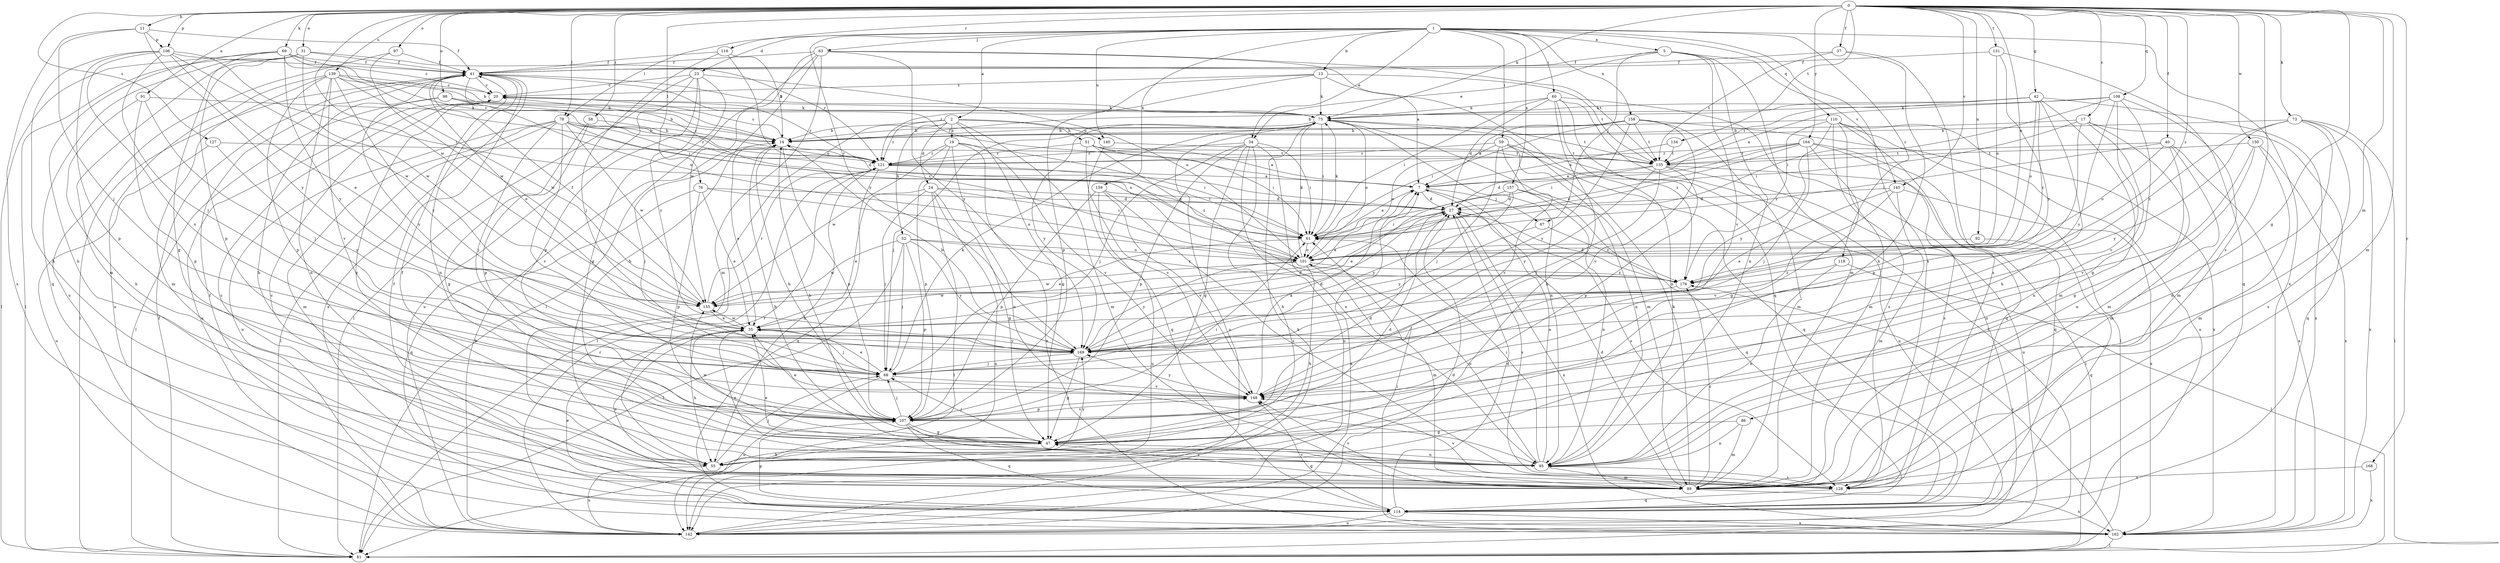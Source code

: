 strict digraph  {
0;
1;
2;
5;
7;
11;
13;
14;
17;
19;
20;
23;
24;
27;
31;
34;
35;
37;
40;
41;
42;
47;
51;
52;
55;
58;
59;
60;
61;
63;
67;
68;
69;
73;
75;
76;
78;
81;
86;
88;
91;
92;
95;
97;
98;
101;
106;
107;
108;
110;
114;
116;
118;
121;
127;
128;
131;
134;
135;
139;
140;
142;
145;
148;
150;
155;
157;
158;
159;
162;
164;
168;
169;
176;
0 -> 11  [label=b];
0 -> 17  [label=c];
0 -> 31  [label=e];
0 -> 37  [label=f];
0 -> 40  [label=f];
0 -> 42  [label=g];
0 -> 47  [label=g];
0 -> 58  [label=i];
0 -> 69  [label=k];
0 -> 73  [label=k];
0 -> 75  [label=k];
0 -> 76  [label=l];
0 -> 78  [label=l];
0 -> 86  [label=m];
0 -> 88  [label=m];
0 -> 91  [label=n];
0 -> 92  [label=n];
0 -> 97  [label=o];
0 -> 98  [label=o];
0 -> 101  [label=o];
0 -> 106  [label=p];
0 -> 108  [label=q];
0 -> 116  [label=r];
0 -> 127  [label=s];
0 -> 128  [label=s];
0 -> 131  [label=t];
0 -> 134  [label=t];
0 -> 139  [label=u];
0 -> 145  [label=v];
0 -> 150  [label=w];
0 -> 155  [label=w];
0 -> 164  [label=y];
0 -> 168  [label=y];
0 -> 176  [label=z];
1 -> 2  [label=a];
1 -> 5  [label=a];
1 -> 13  [label=b];
1 -> 23  [label=d];
1 -> 34  [label=e];
1 -> 59  [label=i];
1 -> 60  [label=i];
1 -> 63  [label=j];
1 -> 78  [label=l];
1 -> 110  [label=q];
1 -> 118  [label=r];
1 -> 128  [label=s];
1 -> 140  [label=u];
1 -> 157  [label=x];
1 -> 158  [label=x];
1 -> 159  [label=x];
1 -> 162  [label=x];
1 -> 169  [label=y];
2 -> 14  [label=b];
2 -> 19  [label=c];
2 -> 24  [label=d];
2 -> 47  [label=g];
2 -> 51  [label=h];
2 -> 52  [label=h];
2 -> 81  [label=l];
2 -> 88  [label=m];
2 -> 121  [label=r];
2 -> 140  [label=u];
5 -> 34  [label=e];
5 -> 41  [label=f];
5 -> 67  [label=j];
5 -> 88  [label=m];
5 -> 95  [label=n];
5 -> 145  [label=v];
5 -> 148  [label=v];
7 -> 27  [label=d];
7 -> 41  [label=f];
7 -> 67  [label=j];
7 -> 128  [label=s];
11 -> 41  [label=f];
11 -> 68  [label=j];
11 -> 106  [label=p];
11 -> 162  [label=x];
11 -> 169  [label=y];
13 -> 20  [label=c];
13 -> 75  [label=k];
13 -> 107  [label=p];
13 -> 114  [label=q];
13 -> 121  [label=r];
13 -> 135  [label=t];
14 -> 20  [label=c];
14 -> 35  [label=e];
14 -> 68  [label=j];
14 -> 107  [label=p];
14 -> 121  [label=r];
17 -> 14  [label=b];
17 -> 61  [label=i];
17 -> 88  [label=m];
17 -> 95  [label=n];
17 -> 107  [label=p];
17 -> 114  [label=q];
19 -> 61  [label=i];
19 -> 95  [label=n];
19 -> 107  [label=p];
19 -> 121  [label=r];
19 -> 148  [label=v];
19 -> 155  [label=w];
19 -> 162  [label=x];
20 -> 75  [label=k];
20 -> 121  [label=r];
20 -> 142  [label=u];
23 -> 20  [label=c];
23 -> 47  [label=g];
23 -> 81  [label=l];
23 -> 101  [label=o];
23 -> 107  [label=p];
23 -> 142  [label=u];
23 -> 169  [label=y];
24 -> 27  [label=d];
24 -> 35  [label=e];
24 -> 47  [label=g];
24 -> 61  [label=i];
24 -> 68  [label=j];
24 -> 81  [label=l];
24 -> 142  [label=u];
27 -> 61  [label=i];
27 -> 128  [label=s];
27 -> 162  [label=x];
31 -> 41  [label=f];
31 -> 81  [label=l];
31 -> 88  [label=m];
31 -> 107  [label=p];
31 -> 114  [label=q];
31 -> 121  [label=r];
31 -> 155  [label=w];
34 -> 47  [label=g];
34 -> 55  [label=h];
34 -> 61  [label=i];
34 -> 68  [label=j];
34 -> 95  [label=n];
34 -> 107  [label=p];
34 -> 121  [label=r];
34 -> 142  [label=u];
35 -> 27  [label=d];
35 -> 55  [label=h];
35 -> 68  [label=j];
35 -> 95  [label=n];
35 -> 155  [label=w];
35 -> 169  [label=y];
37 -> 41  [label=f];
37 -> 55  [label=h];
37 -> 128  [label=s];
37 -> 135  [label=t];
40 -> 61  [label=i];
40 -> 88  [label=m];
40 -> 95  [label=n];
40 -> 101  [label=o];
40 -> 135  [label=t];
40 -> 162  [label=x];
41 -> 20  [label=c];
41 -> 35  [label=e];
41 -> 55  [label=h];
41 -> 81  [label=l];
41 -> 95  [label=n];
41 -> 101  [label=o];
41 -> 162  [label=x];
42 -> 14  [label=b];
42 -> 55  [label=h];
42 -> 75  [label=k];
42 -> 88  [label=m];
42 -> 101  [label=o];
42 -> 135  [label=t];
42 -> 162  [label=x];
42 -> 176  [label=z];
47 -> 14  [label=b];
47 -> 20  [label=c];
47 -> 27  [label=d];
47 -> 55  [label=h];
47 -> 68  [label=j];
47 -> 95  [label=n];
47 -> 155  [label=w];
51 -> 7  [label=a];
51 -> 61  [label=i];
51 -> 121  [label=r];
51 -> 135  [label=t];
51 -> 148  [label=v];
51 -> 176  [label=z];
52 -> 68  [label=j];
52 -> 81  [label=l];
52 -> 101  [label=o];
52 -> 107  [label=p];
52 -> 155  [label=w];
52 -> 169  [label=y];
52 -> 176  [label=z];
55 -> 68  [label=j];
55 -> 121  [label=r];
55 -> 142  [label=u];
55 -> 169  [label=y];
58 -> 14  [label=b];
58 -> 47  [label=g];
58 -> 107  [label=p];
59 -> 68  [label=j];
59 -> 95  [label=n];
59 -> 101  [label=o];
59 -> 114  [label=q];
59 -> 121  [label=r];
59 -> 142  [label=u];
59 -> 148  [label=v];
60 -> 27  [label=d];
60 -> 55  [label=h];
60 -> 61  [label=i];
60 -> 75  [label=k];
60 -> 81  [label=l];
60 -> 95  [label=n];
60 -> 142  [label=u];
60 -> 176  [label=z];
61 -> 7  [label=a];
61 -> 35  [label=e];
61 -> 75  [label=k];
61 -> 101  [label=o];
63 -> 7  [label=a];
63 -> 41  [label=f];
63 -> 55  [label=h];
63 -> 81  [label=l];
63 -> 88  [label=m];
63 -> 135  [label=t];
63 -> 155  [label=w];
63 -> 169  [label=y];
67 -> 169  [label=y];
67 -> 176  [label=z];
68 -> 35  [label=e];
68 -> 75  [label=k];
68 -> 142  [label=u];
68 -> 148  [label=v];
69 -> 14  [label=b];
69 -> 20  [label=c];
69 -> 41  [label=f];
69 -> 47  [label=g];
69 -> 55  [label=h];
69 -> 81  [label=l];
69 -> 121  [label=r];
69 -> 169  [label=y];
73 -> 14  [label=b];
73 -> 81  [label=l];
73 -> 95  [label=n];
73 -> 128  [label=s];
73 -> 162  [label=x];
73 -> 169  [label=y];
73 -> 176  [label=z];
75 -> 14  [label=b];
75 -> 41  [label=f];
75 -> 61  [label=i];
75 -> 68  [label=j];
75 -> 88  [label=m];
75 -> 95  [label=n];
75 -> 101  [label=o];
75 -> 135  [label=t];
75 -> 142  [label=u];
75 -> 169  [label=y];
76 -> 27  [label=d];
76 -> 35  [label=e];
76 -> 101  [label=o];
76 -> 107  [label=p];
76 -> 114  [label=q];
78 -> 14  [label=b];
78 -> 27  [label=d];
78 -> 68  [label=j];
78 -> 81  [label=l];
78 -> 88  [label=m];
78 -> 101  [label=o];
78 -> 121  [label=r];
78 -> 142  [label=u];
78 -> 148  [label=v];
78 -> 155  [label=w];
81 -> 41  [label=f];
86 -> 47  [label=g];
86 -> 88  [label=m];
86 -> 95  [label=n];
88 -> 20  [label=c];
88 -> 27  [label=d];
88 -> 41  [label=f];
88 -> 47  [label=g];
88 -> 75  [label=k];
88 -> 148  [label=v];
88 -> 162  [label=x];
88 -> 176  [label=z];
91 -> 55  [label=h];
91 -> 68  [label=j];
91 -> 75  [label=k];
91 -> 107  [label=p];
92 -> 101  [label=o];
92 -> 114  [label=q];
95 -> 7  [label=a];
95 -> 14  [label=b];
95 -> 35  [label=e];
95 -> 41  [label=f];
95 -> 61  [label=i];
95 -> 88  [label=m];
95 -> 101  [label=o];
95 -> 128  [label=s];
97 -> 41  [label=f];
97 -> 142  [label=u];
97 -> 155  [label=w];
98 -> 14  [label=b];
98 -> 75  [label=k];
98 -> 81  [label=l];
98 -> 121  [label=r];
98 -> 169  [label=y];
101 -> 20  [label=c];
101 -> 55  [label=h];
101 -> 75  [label=k];
101 -> 88  [label=m];
101 -> 155  [label=w];
101 -> 169  [label=y];
101 -> 176  [label=z];
106 -> 35  [label=e];
106 -> 41  [label=f];
106 -> 55  [label=h];
106 -> 61  [label=i];
106 -> 68  [label=j];
106 -> 107  [label=p];
106 -> 148  [label=v];
106 -> 155  [label=w];
107 -> 14  [label=b];
107 -> 27  [label=d];
107 -> 35  [label=e];
107 -> 47  [label=g];
107 -> 61  [label=i];
107 -> 68  [label=j];
107 -> 114  [label=q];
107 -> 128  [label=s];
107 -> 148  [label=v];
108 -> 7  [label=a];
108 -> 47  [label=g];
108 -> 61  [label=i];
108 -> 75  [label=k];
108 -> 88  [label=m];
108 -> 148  [label=v];
108 -> 169  [label=y];
110 -> 14  [label=b];
110 -> 88  [label=m];
110 -> 114  [label=q];
110 -> 128  [label=s];
110 -> 142  [label=u];
110 -> 162  [label=x];
110 -> 169  [label=y];
110 -> 176  [label=z];
114 -> 27  [label=d];
114 -> 35  [label=e];
114 -> 41  [label=f];
114 -> 107  [label=p];
114 -> 142  [label=u];
114 -> 148  [label=v];
114 -> 162  [label=x];
116 -> 14  [label=b];
116 -> 41  [label=f];
116 -> 68  [label=j];
116 -> 101  [label=o];
118 -> 81  [label=l];
118 -> 95  [label=n];
118 -> 176  [label=z];
121 -> 7  [label=a];
121 -> 55  [label=h];
121 -> 61  [label=i];
121 -> 114  [label=q];
127 -> 135  [label=t];
127 -> 142  [label=u];
127 -> 169  [label=y];
128 -> 20  [label=c];
128 -> 35  [label=e];
128 -> 114  [label=q];
128 -> 148  [label=v];
131 -> 41  [label=f];
131 -> 101  [label=o];
131 -> 114  [label=q];
131 -> 169  [label=y];
134 -> 7  [label=a];
134 -> 135  [label=t];
135 -> 7  [label=a];
135 -> 27  [label=d];
135 -> 68  [label=j];
135 -> 81  [label=l];
135 -> 107  [label=p];
135 -> 142  [label=u];
135 -> 169  [label=y];
139 -> 14  [label=b];
139 -> 20  [label=c];
139 -> 61  [label=i];
139 -> 88  [label=m];
139 -> 95  [label=n];
139 -> 107  [label=p];
139 -> 142  [label=u];
139 -> 148  [label=v];
139 -> 155  [label=w];
139 -> 169  [label=y];
140 -> 114  [label=q];
140 -> 135  [label=t];
142 -> 7  [label=a];
142 -> 14  [label=b];
142 -> 27  [label=d];
142 -> 75  [label=k];
142 -> 121  [label=r];
145 -> 27  [label=d];
145 -> 35  [label=e];
145 -> 88  [label=m];
145 -> 148  [label=v];
145 -> 162  [label=x];
148 -> 7  [label=a];
148 -> 107  [label=p];
148 -> 169  [label=y];
150 -> 47  [label=g];
150 -> 88  [label=m];
150 -> 135  [label=t];
150 -> 148  [label=v];
150 -> 162  [label=x];
155 -> 7  [label=a];
155 -> 35  [label=e];
155 -> 41  [label=f];
155 -> 121  [label=r];
157 -> 27  [label=d];
157 -> 35  [label=e];
157 -> 95  [label=n];
157 -> 114  [label=q];
157 -> 169  [label=y];
158 -> 7  [label=a];
158 -> 14  [label=b];
158 -> 61  [label=i];
158 -> 81  [label=l];
158 -> 88  [label=m];
158 -> 135  [label=t];
158 -> 148  [label=v];
158 -> 169  [label=y];
159 -> 27  [label=d];
159 -> 107  [label=p];
159 -> 128  [label=s];
159 -> 142  [label=u];
159 -> 148  [label=v];
162 -> 61  [label=i];
162 -> 81  [label=l];
162 -> 176  [label=z];
164 -> 47  [label=g];
164 -> 61  [label=i];
164 -> 68  [label=j];
164 -> 101  [label=o];
164 -> 114  [label=q];
164 -> 121  [label=r];
164 -> 128  [label=s];
164 -> 135  [label=t];
168 -> 128  [label=s];
168 -> 162  [label=x];
169 -> 14  [label=b];
169 -> 27  [label=d];
169 -> 47  [label=g];
169 -> 68  [label=j];
176 -> 27  [label=d];
176 -> 155  [label=w];
}
